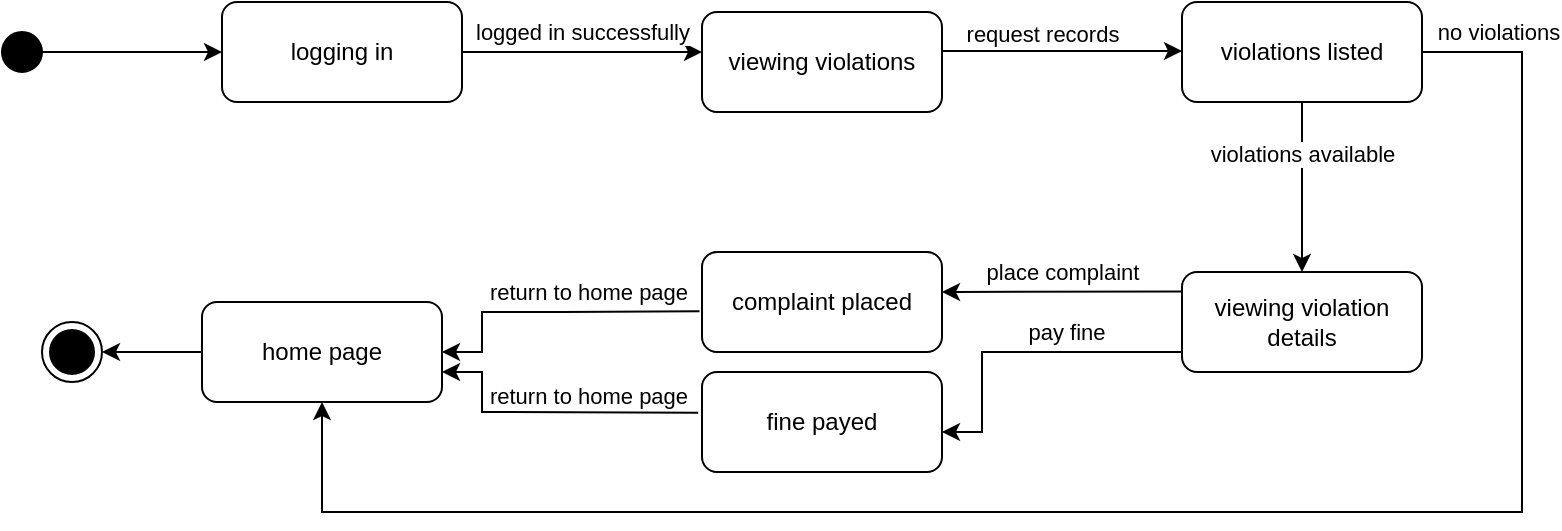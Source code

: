 <mxfile version="20.8.23" type="github" pages="3">
  <diagram name="Student" id="xHp4eKEVADgUohLVxKDE">
    <mxGraphModel dx="794" dy="427" grid="1" gridSize="10" guides="1" tooltips="1" connect="1" arrows="1" fold="1" page="1" pageScale="1" pageWidth="850" pageHeight="1100" math="0" shadow="0">
      <root>
        <mxCell id="0" />
        <mxCell id="1" parent="0" />
        <mxCell id="fRoc2haszYNnfgWTT0E0-3" value="" style="ellipse;whiteSpace=wrap;html=1;aspect=fixed;strokeColor=#000000;fillColor=#000000;" parent="1" vertex="1">
          <mxGeometry x="50" y="175" width="20" height="20" as="geometry" />
        </mxCell>
        <mxCell id="fRoc2haszYNnfgWTT0E0-4" value="" style="endArrow=classic;html=1;rounded=0;exitX=1;exitY=0.5;exitDx=0;exitDy=0;" parent="1" source="fRoc2haszYNnfgWTT0E0-3" edge="1">
          <mxGeometry width="50" height="50" relative="1" as="geometry">
            <mxPoint x="80" y="155" as="sourcePoint" />
            <mxPoint x="160" y="185" as="targetPoint" />
          </mxGeometry>
        </mxCell>
        <mxCell id="fRoc2haszYNnfgWTT0E0-6" value="logging in" style="rounded=1;whiteSpace=wrap;html=1;strokeColor=#000000;fillColor=#FFFFFF;" parent="1" vertex="1">
          <mxGeometry x="160" y="160" width="120" height="50" as="geometry" />
        </mxCell>
        <mxCell id="fRoc2haszYNnfgWTT0E0-9" value="" style="endArrow=classic;html=1;rounded=0;" parent="1" edge="1">
          <mxGeometry width="50" height="50" relative="1" as="geometry">
            <mxPoint x="280" y="185" as="sourcePoint" />
            <mxPoint x="400" y="185" as="targetPoint" />
          </mxGeometry>
        </mxCell>
        <mxCell id="fRoc2haszYNnfgWTT0E0-11" value="logged in successfully" style="edgeLabel;html=1;align=center;verticalAlign=middle;resizable=0;points=[];" parent="fRoc2haszYNnfgWTT0E0-9" vertex="1" connectable="0">
          <mxGeometry x="-0.189" y="-2" relative="1" as="geometry">
            <mxPoint x="11" y="-12" as="offset" />
          </mxGeometry>
        </mxCell>
        <mxCell id="fRoc2haszYNnfgWTT0E0-10" value="viewing violations" style="rounded=1;whiteSpace=wrap;html=1;strokeColor=#000000;fillColor=#FFFFFF;" parent="1" vertex="1">
          <mxGeometry x="400" y="165" width="120" height="50" as="geometry" />
        </mxCell>
        <mxCell id="fRoc2haszYNnfgWTT0E0-12" value="violations listed" style="rounded=1;whiteSpace=wrap;html=1;strokeColor=#000000;fillColor=#FFFFFF;" parent="1" vertex="1">
          <mxGeometry x="640" y="160" width="120" height="50" as="geometry" />
        </mxCell>
        <mxCell id="fRoc2haszYNnfgWTT0E0-13" value="" style="endArrow=classic;html=1;rounded=0;exitX=1;exitY=0.5;exitDx=0;exitDy=0;" parent="1" edge="1">
          <mxGeometry width="50" height="50" relative="1" as="geometry">
            <mxPoint x="520" y="184.5" as="sourcePoint" />
            <mxPoint x="640" y="184.5" as="targetPoint" />
          </mxGeometry>
        </mxCell>
        <mxCell id="fRoc2haszYNnfgWTT0E0-14" value="request records" style="edgeLabel;html=1;align=center;verticalAlign=middle;resizable=0;points=[];" parent="fRoc2haszYNnfgWTT0E0-13" vertex="1" connectable="0">
          <mxGeometry x="-0.189" y="-2" relative="1" as="geometry">
            <mxPoint x="1" y="-11" as="offset" />
          </mxGeometry>
        </mxCell>
        <mxCell id="fRoc2haszYNnfgWTT0E0-15" value="" style="endArrow=classic;html=1;rounded=0;entryX=0.5;entryY=0;entryDx=0;entryDy=0;exitX=0.5;exitY=1;exitDx=0;exitDy=0;" parent="1" target="fRoc2haszYNnfgWTT0E0-19" edge="1">
          <mxGeometry width="50" height="50" relative="1" as="geometry">
            <mxPoint x="700" y="210" as="sourcePoint" />
            <mxPoint x="700" y="275" as="targetPoint" />
            <Array as="points">
              <mxPoint x="700" y="245" />
            </Array>
          </mxGeometry>
        </mxCell>
        <mxCell id="fRoc2haszYNnfgWTT0E0-24" value="violations available" style="edgeLabel;html=1;align=center;verticalAlign=middle;resizable=0;points=[];" parent="fRoc2haszYNnfgWTT0E0-15" vertex="1" connectable="0">
          <mxGeometry x="-0.589" relative="1" as="geometry">
            <mxPoint y="8" as="offset" />
          </mxGeometry>
        </mxCell>
        <mxCell id="fRoc2haszYNnfgWTT0E0-19" value="viewing violation details" style="rounded=1;whiteSpace=wrap;html=1;strokeColor=#000000;fillColor=#FFFFFF;" parent="1" vertex="1">
          <mxGeometry x="640" y="295" width="120" height="50" as="geometry" />
        </mxCell>
        <mxCell id="fRoc2haszYNnfgWTT0E0-20" value="" style="endArrow=classic;html=1;rounded=0;entryX=0.5;entryY=1;entryDx=0;entryDy=0;" parent="1" target="fRoc2haszYNnfgWTT0E0-32" edge="1">
          <mxGeometry width="50" height="50" relative="1" as="geometry">
            <mxPoint x="760" y="185" as="sourcePoint" />
            <mxPoint x="210" y="415" as="targetPoint" />
            <Array as="points">
              <mxPoint x="810" y="185" />
              <mxPoint x="810" y="415" />
              <mxPoint x="210" y="415" />
            </Array>
          </mxGeometry>
        </mxCell>
        <mxCell id="fRoc2haszYNnfgWTT0E0-23" value="no violations" style="edgeLabel;html=1;align=center;verticalAlign=middle;resizable=0;points=[];" parent="fRoc2haszYNnfgWTT0E0-20" vertex="1" connectable="0">
          <mxGeometry x="-0.134" y="1" relative="1" as="geometry">
            <mxPoint x="113" y="-241" as="offset" />
          </mxGeometry>
        </mxCell>
        <mxCell id="fRoc2haszYNnfgWTT0E0-26" value="" style="endArrow=classic;html=1;rounded=0;exitX=-0.004;exitY=0.195;exitDx=0;exitDy=0;exitPerimeter=0;" parent="1" source="fRoc2haszYNnfgWTT0E0-19" edge="1">
          <mxGeometry width="50" height="50" relative="1" as="geometry">
            <mxPoint x="530" y="345" as="sourcePoint" />
            <mxPoint x="520" y="305" as="targetPoint" />
          </mxGeometry>
        </mxCell>
        <mxCell id="fRoc2haszYNnfgWTT0E0-30" value="place complaint" style="edgeLabel;html=1;align=center;verticalAlign=middle;resizable=0;points=[];" parent="fRoc2haszYNnfgWTT0E0-26" vertex="1" connectable="0">
          <mxGeometry x="0.388" relative="1" as="geometry">
            <mxPoint x="23" y="-10" as="offset" />
          </mxGeometry>
        </mxCell>
        <mxCell id="fRoc2haszYNnfgWTT0E0-27" value="" style="endArrow=classic;html=1;rounded=0;exitX=-0.004;exitY=0.195;exitDx=0;exitDy=0;exitPerimeter=0;" parent="1" edge="1">
          <mxGeometry width="50" height="50" relative="1" as="geometry">
            <mxPoint x="640" y="335" as="sourcePoint" />
            <mxPoint x="520" y="375" as="targetPoint" />
            <Array as="points">
              <mxPoint x="540" y="335" />
              <mxPoint x="540" y="375" />
            </Array>
          </mxGeometry>
        </mxCell>
        <mxCell id="fRoc2haszYNnfgWTT0E0-31" value="pay fine" style="edgeLabel;html=1;align=center;verticalAlign=middle;resizable=0;points=[];" parent="fRoc2haszYNnfgWTT0E0-27" vertex="1" connectable="0">
          <mxGeometry x="-0.276" y="1" relative="1" as="geometry">
            <mxPoint y="-11" as="offset" />
          </mxGeometry>
        </mxCell>
        <mxCell id="fRoc2haszYNnfgWTT0E0-28" value="complaint placed" style="rounded=1;whiteSpace=wrap;html=1;strokeColor=#000000;fillColor=#FFFFFF;" parent="1" vertex="1">
          <mxGeometry x="400" y="285" width="120" height="50" as="geometry" />
        </mxCell>
        <mxCell id="fRoc2haszYNnfgWTT0E0-29" value="fine payed" style="rounded=1;whiteSpace=wrap;html=1;strokeColor=#000000;fillColor=#FFFFFF;" parent="1" vertex="1">
          <mxGeometry x="400" y="345" width="120" height="50" as="geometry" />
        </mxCell>
        <mxCell id="fRoc2haszYNnfgWTT0E0-46" style="edgeStyle=orthogonalEdgeStyle;rounded=0;orthogonalLoop=1;jettySize=auto;html=1;exitX=0;exitY=0.5;exitDx=0;exitDy=0;entryX=1;entryY=0.5;entryDx=0;entryDy=0;" parent="1" source="fRoc2haszYNnfgWTT0E0-32" target="fRoc2haszYNnfgWTT0E0-44" edge="1">
          <mxGeometry relative="1" as="geometry" />
        </mxCell>
        <mxCell id="fRoc2haszYNnfgWTT0E0-32" value="home page" style="rounded=1;whiteSpace=wrap;html=1;strokeColor=#000000;fillColor=#FFFFFF;" parent="1" vertex="1">
          <mxGeometry x="150" y="310" width="120" height="50" as="geometry" />
        </mxCell>
        <mxCell id="fRoc2haszYNnfgWTT0E0-34" value="" style="endArrow=classic;html=1;rounded=0;exitX=-0.01;exitY=0.593;exitDx=0;exitDy=0;exitPerimeter=0;entryX=1;entryY=0.5;entryDx=0;entryDy=0;" parent="1" source="fRoc2haszYNnfgWTT0E0-28" target="fRoc2haszYNnfgWTT0E0-32" edge="1">
          <mxGeometry width="50" height="50" relative="1" as="geometry">
            <mxPoint x="400" y="310" as="sourcePoint" />
            <mxPoint x="270" y="325" as="targetPoint" />
            <Array as="points">
              <mxPoint x="330" y="315" />
              <mxPoint x="290" y="315" />
              <mxPoint x="290" y="335" />
            </Array>
          </mxGeometry>
        </mxCell>
        <mxCell id="fRoc2haszYNnfgWTT0E0-36" value="return to home page" style="edgeLabel;html=1;align=center;verticalAlign=middle;resizable=0;points=[];" parent="fRoc2haszYNnfgWTT0E0-34" vertex="1" connectable="0">
          <mxGeometry x="-0.25" relative="1" as="geometry">
            <mxPoint y="-10" as="offset" />
          </mxGeometry>
        </mxCell>
        <mxCell id="fRoc2haszYNnfgWTT0E0-35" value="" style="endArrow=classic;html=1;rounded=0;exitX=-0.016;exitY=0.407;exitDx=0;exitDy=0;exitPerimeter=0;" parent="1" source="fRoc2haszYNnfgWTT0E0-29" edge="1">
          <mxGeometry width="50" height="50" relative="1" as="geometry">
            <mxPoint x="330" y="365" as="sourcePoint" />
            <mxPoint x="270" y="345" as="targetPoint" />
            <Array as="points">
              <mxPoint x="290" y="365" />
              <mxPoint x="290" y="345" />
            </Array>
          </mxGeometry>
        </mxCell>
        <mxCell id="fRoc2haszYNnfgWTT0E0-37" value="return to home page" style="edgeLabel;html=1;align=center;verticalAlign=middle;resizable=0;points=[];" parent="1" vertex="1" connectable="0">
          <mxGeometry x="350.001" y="355.0" as="geometry">
            <mxPoint x="-7" y="2" as="offset" />
          </mxGeometry>
        </mxCell>
        <mxCell id="fRoc2haszYNnfgWTT0E0-44" value="" style="ellipse;html=1;shape=endState;fillColor=#000000;strokeColor=#000000;" parent="1" vertex="1">
          <mxGeometry x="70" y="320" width="30" height="30" as="geometry" />
        </mxCell>
      </root>
    </mxGraphModel>
  </diagram>
  <diagram id="siV5poKvYHx-7XxYmPiU" name="Administration">
    <mxGraphModel dx="794" dy="427" grid="1" gridSize="10" guides="1" tooltips="1" connect="1" arrows="1" fold="1" page="1" pageScale="1" pageWidth="850" pageHeight="1100" math="0" shadow="0">
      <root>
        <mxCell id="0" />
        <mxCell id="1" parent="0" />
        <mxCell id="j0-5fjYTV6vIs_cNOh5p-1" value="" style="ellipse;whiteSpace=wrap;html=1;aspect=fixed;strokeColor=#000000;fillColor=#000000;" parent="1" vertex="1">
          <mxGeometry x="55" y="245" width="20" height="20" as="geometry" />
        </mxCell>
        <mxCell id="j0-5fjYTV6vIs_cNOh5p-2" value="" style="endArrow=classic;html=1;rounded=0;exitX=1;exitY=0.5;exitDx=0;exitDy=0;" parent="1" source="j0-5fjYTV6vIs_cNOh5p-1" edge="1">
          <mxGeometry width="50" height="50" relative="1" as="geometry">
            <mxPoint x="85" y="225" as="sourcePoint" />
            <mxPoint x="165" y="255" as="targetPoint" />
          </mxGeometry>
        </mxCell>
        <mxCell id="j0-5fjYTV6vIs_cNOh5p-3" value="logging in" style="rounded=1;whiteSpace=wrap;html=1;strokeColor=#000000;fillColor=#FFFFFF;" parent="1" vertex="1">
          <mxGeometry x="165" y="230" width="120" height="50" as="geometry" />
        </mxCell>
        <mxCell id="j0-5fjYTV6vIs_cNOh5p-4" value="" style="endArrow=classic;html=1;rounded=0;" parent="1" edge="1">
          <mxGeometry width="50" height="50" relative="1" as="geometry">
            <mxPoint x="285" y="255" as="sourcePoint" />
            <mxPoint x="405" y="255" as="targetPoint" />
          </mxGeometry>
        </mxCell>
        <mxCell id="j0-5fjYTV6vIs_cNOh5p-5" value="logged in successfully" style="edgeLabel;html=1;align=center;verticalAlign=middle;resizable=0;points=[];" parent="j0-5fjYTV6vIs_cNOh5p-4" vertex="1" connectable="0">
          <mxGeometry x="-0.189" y="-2" relative="1" as="geometry">
            <mxPoint x="6" y="-12" as="offset" />
          </mxGeometry>
        </mxCell>
        <mxCell id="j0-5fjYTV6vIs_cNOh5p-6" value="viewing violations" style="rounded=1;whiteSpace=wrap;html=1;strokeColor=#000000;fillColor=#FFFFFF;" parent="1" vertex="1">
          <mxGeometry x="405" y="235" width="120" height="50" as="geometry" />
        </mxCell>
        <mxCell id="j0-5fjYTV6vIs_cNOh5p-7" value="violations listed" style="rounded=1;whiteSpace=wrap;html=1;strokeColor=#000000;fillColor=#FFFFFF;" parent="1" vertex="1">
          <mxGeometry x="645" y="230" width="120" height="50" as="geometry" />
        </mxCell>
        <mxCell id="j0-5fjYTV6vIs_cNOh5p-8" value="" style="endArrow=classic;html=1;rounded=0;exitX=1;exitY=0.5;exitDx=0;exitDy=0;" parent="1" edge="1">
          <mxGeometry width="50" height="50" relative="1" as="geometry">
            <mxPoint x="525" y="254.5" as="sourcePoint" />
            <mxPoint x="645" y="254.5" as="targetPoint" />
          </mxGeometry>
        </mxCell>
        <mxCell id="j0-5fjYTV6vIs_cNOh5p-9" value="request records" style="edgeLabel;html=1;align=center;verticalAlign=middle;resizable=0;points=[];" parent="j0-5fjYTV6vIs_cNOh5p-8" vertex="1" connectable="0">
          <mxGeometry x="-0.189" y="-2" relative="1" as="geometry">
            <mxPoint x="1" y="-11" as="offset" />
          </mxGeometry>
        </mxCell>
        <mxCell id="j0-5fjYTV6vIs_cNOh5p-10" value="" style="endArrow=classic;html=1;rounded=0;entryX=0.5;entryY=0;entryDx=0;entryDy=0;exitX=0.5;exitY=1;exitDx=0;exitDy=0;" parent="1" target="j0-5fjYTV6vIs_cNOh5p-12" edge="1">
          <mxGeometry width="50" height="50" relative="1" as="geometry">
            <mxPoint x="705" y="280" as="sourcePoint" />
            <mxPoint x="705" y="345" as="targetPoint" />
            <Array as="points">
              <mxPoint x="705" y="315" />
            </Array>
          </mxGeometry>
        </mxCell>
        <mxCell id="j0-5fjYTV6vIs_cNOh5p-11" value="violations available" style="edgeLabel;html=1;align=center;verticalAlign=middle;resizable=0;points=[];" parent="j0-5fjYTV6vIs_cNOh5p-10" vertex="1" connectable="0">
          <mxGeometry x="-0.589" relative="1" as="geometry">
            <mxPoint y="8" as="offset" />
          </mxGeometry>
        </mxCell>
        <mxCell id="j0-5fjYTV6vIs_cNOh5p-12" value="selecting violations" style="rounded=1;whiteSpace=wrap;html=1;strokeColor=#000000;fillColor=#FFFFFF;" parent="1" vertex="1">
          <mxGeometry x="645" y="365" width="120" height="50" as="geometry" />
        </mxCell>
        <mxCell id="j0-5fjYTV6vIs_cNOh5p-13" value="" style="endArrow=classic;html=1;rounded=0;entryX=0.5;entryY=1;entryDx=0;entryDy=0;" parent="1" target="j0-5fjYTV6vIs_cNOh5p-22" edge="1">
          <mxGeometry width="50" height="50" relative="1" as="geometry">
            <mxPoint x="765" y="255" as="sourcePoint" />
            <mxPoint x="215" y="485" as="targetPoint" />
            <Array as="points">
              <mxPoint x="815" y="255" />
              <mxPoint x="815" y="485" />
              <mxPoint x="215" y="485" />
            </Array>
          </mxGeometry>
        </mxCell>
        <mxCell id="j0-5fjYTV6vIs_cNOh5p-14" value="no violations" style="edgeLabel;html=1;align=center;verticalAlign=middle;resizable=0;points=[];" parent="j0-5fjYTV6vIs_cNOh5p-13" vertex="1" connectable="0">
          <mxGeometry x="-0.134" y="1" relative="1" as="geometry">
            <mxPoint x="113" y="-241" as="offset" />
          </mxGeometry>
        </mxCell>
        <mxCell id="j0-5fjYTV6vIs_cNOh5p-15" value="" style="endArrow=classic;html=1;rounded=0;exitX=-0.004;exitY=0.195;exitDx=0;exitDy=0;exitPerimeter=0;" parent="1" source="j0-5fjYTV6vIs_cNOh5p-12" edge="1">
          <mxGeometry width="50" height="50" relative="1" as="geometry">
            <mxPoint x="535" y="415" as="sourcePoint" />
            <mxPoint x="525" y="375" as="targetPoint" />
          </mxGeometry>
        </mxCell>
        <mxCell id="j0-5fjYTV6vIs_cNOh5p-16" value="remove violation" style="edgeLabel;html=1;align=center;verticalAlign=middle;resizable=0;points=[];" parent="j0-5fjYTV6vIs_cNOh5p-15" vertex="1" connectable="0">
          <mxGeometry x="0.388" relative="1" as="geometry">
            <mxPoint x="23" y="-10" as="offset" />
          </mxGeometry>
        </mxCell>
        <mxCell id="j0-5fjYTV6vIs_cNOh5p-17" value="" style="endArrow=classic;html=1;rounded=0;exitX=-0.004;exitY=0.195;exitDx=0;exitDy=0;exitPerimeter=0;entryX=1;entryY=0.75;entryDx=0;entryDy=0;" parent="1" target="j0-5fjYTV6vIs_cNOh5p-22" edge="1">
          <mxGeometry width="50" height="50" relative="1" as="geometry">
            <mxPoint x="645" y="405" as="sourcePoint" />
            <mxPoint x="525" y="445" as="targetPoint" />
            <Array as="points">
              <mxPoint x="550" y="405" />
              <mxPoint x="550" y="418" />
            </Array>
          </mxGeometry>
        </mxCell>
        <mxCell id="j0-5fjYTV6vIs_cNOh5p-18" value="keep violation" style="edgeLabel;html=1;align=center;verticalAlign=middle;resizable=0;points=[];" parent="j0-5fjYTV6vIs_cNOh5p-17" vertex="1" connectable="0">
          <mxGeometry x="-0.276" y="1" relative="1" as="geometry">
            <mxPoint x="79" y="-6" as="offset" />
          </mxGeometry>
        </mxCell>
        <mxCell id="j0-5fjYTV6vIs_cNOh5p-19" value="violation removed" style="rounded=1;whiteSpace=wrap;html=1;strokeColor=#000000;fillColor=#FFFFFF;" parent="1" vertex="1">
          <mxGeometry x="405" y="355" width="120" height="50" as="geometry" />
        </mxCell>
        <mxCell id="j0-5fjYTV6vIs_cNOh5p-21" style="edgeStyle=orthogonalEdgeStyle;rounded=0;orthogonalLoop=1;jettySize=auto;html=1;exitX=0;exitY=0.5;exitDx=0;exitDy=0;entryX=1;entryY=0.5;entryDx=0;entryDy=0;" parent="1" source="j0-5fjYTV6vIs_cNOh5p-22" target="j0-5fjYTV6vIs_cNOh5p-27" edge="1">
          <mxGeometry relative="1" as="geometry" />
        </mxCell>
        <mxCell id="j0-5fjYTV6vIs_cNOh5p-22" value="home page" style="rounded=1;whiteSpace=wrap;html=1;strokeColor=#000000;fillColor=#FFFFFF;" parent="1" vertex="1">
          <mxGeometry x="155" y="380" width="120" height="50" as="geometry" />
        </mxCell>
        <mxCell id="j0-5fjYTV6vIs_cNOh5p-23" value="" style="endArrow=classic;html=1;rounded=0;exitX=-0.01;exitY=0.593;exitDx=0;exitDy=0;exitPerimeter=0;entryX=1;entryY=0.5;entryDx=0;entryDy=0;" parent="1" source="j0-5fjYTV6vIs_cNOh5p-19" target="j0-5fjYTV6vIs_cNOh5p-22" edge="1">
          <mxGeometry width="50" height="50" relative="1" as="geometry">
            <mxPoint x="405" y="380" as="sourcePoint" />
            <mxPoint x="275" y="395" as="targetPoint" />
            <Array as="points">
              <mxPoint x="335" y="385" />
              <mxPoint x="295" y="385" />
              <mxPoint x="295" y="405" />
            </Array>
          </mxGeometry>
        </mxCell>
        <mxCell id="j0-5fjYTV6vIs_cNOh5p-24" value="return to home page" style="edgeLabel;html=1;align=center;verticalAlign=middle;resizable=0;points=[];" parent="j0-5fjYTV6vIs_cNOh5p-23" vertex="1" connectable="0">
          <mxGeometry x="-0.25" relative="1" as="geometry">
            <mxPoint y="-10" as="offset" />
          </mxGeometry>
        </mxCell>
        <mxCell id="j0-5fjYTV6vIs_cNOh5p-27" value="" style="ellipse;html=1;shape=endState;fillColor=#000000;strokeColor=#000000;" parent="1" vertex="1">
          <mxGeometry x="75" y="390" width="30" height="30" as="geometry" />
        </mxCell>
      </root>
    </mxGraphModel>
  </diagram>
  <diagram id="r7VdVC3F84qTcqLgDquX" name="Database">
    <mxGraphModel dx="794" dy="427" grid="1" gridSize="10" guides="1" tooltips="1" connect="1" arrows="1" fold="1" page="1" pageScale="1" pageWidth="850" pageHeight="1100" math="0" shadow="0">
      <root>
        <mxCell id="0" />
        <mxCell id="1" parent="0" />
        <mxCell id="CqwAJ-F4jFBs3OPBm0cA-1" value="" style="ellipse;whiteSpace=wrap;html=1;aspect=fixed;strokeColor=#000000;fillColor=#000000;" parent="1" vertex="1">
          <mxGeometry x="20" y="115" width="20" height="20" as="geometry" />
        </mxCell>
        <mxCell id="CqwAJ-F4jFBs3OPBm0cA-2" value="" style="endArrow=classic;html=1;rounded=0;exitX=1;exitY=0.5;exitDx=0;exitDy=0;" parent="1" source="CqwAJ-F4jFBs3OPBm0cA-1" edge="1">
          <mxGeometry width="50" height="50" relative="1" as="geometry">
            <mxPoint x="50" y="95" as="sourcePoint" />
            <mxPoint x="130" y="125" as="targetPoint" />
          </mxGeometry>
        </mxCell>
        <mxCell id="CqwAJ-F4jFBs3OPBm0cA-3" value="getting a request" style="rounded=1;whiteSpace=wrap;html=1;strokeColor=#000000;fillColor=#FFFFFF;" parent="1" vertex="1">
          <mxGeometry x="130" y="100" width="120" height="50" as="geometry" />
        </mxCell>
        <mxCell id="CqwAJ-F4jFBs3OPBm0cA-4" value="" style="endArrow=classic;html=1;rounded=0;" parent="1" edge="1">
          <mxGeometry width="50" height="50" relative="1" as="geometry">
            <mxPoint x="250" y="125" as="sourcePoint" />
            <mxPoint x="370" y="125" as="targetPoint" />
          </mxGeometry>
        </mxCell>
        <mxCell id="CqwAJ-F4jFBs3OPBm0cA-5" value="accept request" style="edgeLabel;html=1;align=center;verticalAlign=middle;resizable=0;points=[];" parent="CqwAJ-F4jFBs3OPBm0cA-4" vertex="1" connectable="0">
          <mxGeometry x="-0.189" y="-2" relative="1" as="geometry">
            <mxPoint x="6" y="-12" as="offset" />
          </mxGeometry>
        </mxCell>
        <mxCell id="CqwAJ-F4jFBs3OPBm0cA-6" value="viewing request details" style="rounded=1;whiteSpace=wrap;html=1;strokeColor=#000000;fillColor=#FFFFFF;" parent="1" vertex="1">
          <mxGeometry x="370" y="105" width="120" height="50" as="geometry" />
        </mxCell>
        <mxCell id="CqwAJ-F4jFBs3OPBm0cA-7" value="" style="endArrow=classic;html=1;rounded=0;" parent="1" edge="1">
          <mxGeometry width="50" height="50" relative="1" as="geometry">
            <mxPoint x="490" y="125" as="sourcePoint" />
            <mxPoint x="610" y="125" as="targetPoint" />
          </mxGeometry>
        </mxCell>
        <mxCell id="CqwAJ-F4jFBs3OPBm0cA-8" value="Data modification" style="edgeLabel;html=1;align=center;verticalAlign=middle;resizable=0;points=[];" parent="CqwAJ-F4jFBs3OPBm0cA-7" vertex="1" connectable="0">
          <mxGeometry x="-0.189" y="-2" relative="1" as="geometry">
            <mxPoint x="6" y="-12" as="offset" />
          </mxGeometry>
        </mxCell>
        <mxCell id="CqwAJ-F4jFBs3OPBm0cA-9" value="Modifying data" style="rounded=1;whiteSpace=wrap;html=1;strokeColor=#000000;fillColor=#FFFFFF;" parent="1" vertex="1">
          <mxGeometry x="610" y="105" width="120" height="50" as="geometry" />
        </mxCell>
        <mxCell id="CqwAJ-F4jFBs3OPBm0cA-10" value="" style="endArrow=classic;html=1;rounded=0;exitX=0.75;exitY=1;exitDx=0;exitDy=0;entryX=0;entryY=0.5;entryDx=0;entryDy=0;" parent="1" source="CqwAJ-F4jFBs3OPBm0cA-6" target="CqwAJ-F4jFBs3OPBm0cA-12" edge="1">
          <mxGeometry width="50" height="50" relative="1" as="geometry">
            <mxPoint x="390" y="190" as="sourcePoint" />
            <mxPoint x="510" y="190" as="targetPoint" />
            <Array as="points">
              <mxPoint x="460" y="205" />
            </Array>
          </mxGeometry>
        </mxCell>
        <mxCell id="CqwAJ-F4jFBs3OPBm0cA-11" value="Data send" style="edgeLabel;html=1;align=center;verticalAlign=middle;resizable=0;points=[];" parent="CqwAJ-F4jFBs3OPBm0cA-10" vertex="1" connectable="0">
          <mxGeometry x="-0.189" y="-2" relative="1" as="geometry">
            <mxPoint x="69" y="-12" as="offset" />
          </mxGeometry>
        </mxCell>
        <mxCell id="CqwAJ-F4jFBs3OPBm0cA-12" value="Sending data" style="rounded=1;whiteSpace=wrap;html=1;strokeColor=#000000;fillColor=#FFFFFF;" parent="1" vertex="1">
          <mxGeometry x="610" y="180" width="120" height="50" as="geometry" />
        </mxCell>
        <mxCell id="CqwAJ-F4jFBs3OPBm0cA-16" value="Confiriming creditials" style="rounded=1;whiteSpace=wrap;html=1;strokeColor=#000000;fillColor=#FFFFFF;" parent="1" vertex="1">
          <mxGeometry x="610" y="250" width="120" height="50" as="geometry" />
        </mxCell>
        <mxCell id="CqwAJ-F4jFBs3OPBm0cA-17" value="" style="endArrow=classic;html=1;rounded=0;exitX=0.25;exitY=1;exitDx=0;exitDy=0;entryX=0;entryY=0.5;entryDx=0;entryDy=0;" parent="1" source="CqwAJ-F4jFBs3OPBm0cA-6" target="CqwAJ-F4jFBs3OPBm0cA-16" edge="1">
          <mxGeometry width="50" height="50" relative="1" as="geometry">
            <mxPoint x="360" y="100" as="sourcePoint" />
            <mxPoint x="410" y="50" as="targetPoint" />
            <Array as="points">
              <mxPoint x="400" y="275" />
            </Array>
          </mxGeometry>
        </mxCell>
        <mxCell id="CqwAJ-F4jFBs3OPBm0cA-18" value="Credintials confirmation" style="edgeLabel;html=1;align=center;verticalAlign=middle;resizable=0;points=[];" parent="CqwAJ-F4jFBs3OPBm0cA-17" vertex="1" connectable="0">
          <mxGeometry x="0.275" y="-2" relative="1" as="geometry">
            <mxPoint x="40" y="-17" as="offset" />
          </mxGeometry>
        </mxCell>
        <mxCell id="CqwAJ-F4jFBs3OPBm0cA-19" value="" style="endArrow=classic;html=1;rounded=0;exitX=1;exitY=0.5;exitDx=0;exitDy=0;entryX=1;entryY=0.75;entryDx=0;entryDy=0;" parent="1" source="CqwAJ-F4jFBs3OPBm0cA-9" target="WkpOFZgFemJpOSgkd3hh-1" edge="1">
          <mxGeometry width="50" height="50" relative="1" as="geometry">
            <mxPoint x="780" y="220" as="sourcePoint" />
            <mxPoint x="540" y="500" as="targetPoint" />
            <Array as="points">
              <mxPoint x="820" y="130" />
              <mxPoint x="820" y="348" />
            </Array>
          </mxGeometry>
        </mxCell>
        <mxCell id="FZxQhWo-d1Zk3M2vVftT-3" value="Data is modified" style="edgeLabel;html=1;align=center;verticalAlign=middle;resizable=0;points=[];" parent="CqwAJ-F4jFBs3OPBm0cA-19" vertex="1" connectable="0">
          <mxGeometry x="-0.899" y="-2" relative="1" as="geometry">
            <mxPoint x="4" y="-17" as="offset" />
          </mxGeometry>
        </mxCell>
        <mxCell id="CqwAJ-F4jFBs3OPBm0cA-20" value="" style="endArrow=classic;html=1;rounded=0;entryX=1;entryY=0.5;entryDx=0;entryDy=0;exitX=1;exitY=0.5;exitDx=0;exitDy=0;" parent="1" source="CqwAJ-F4jFBs3OPBm0cA-12" target="WkpOFZgFemJpOSgkd3hh-1" edge="1">
          <mxGeometry width="50" height="50" relative="1" as="geometry">
            <mxPoint x="733" y="200" as="sourcePoint" />
            <mxPoint x="540" y="420" as="targetPoint" />
            <Array as="points">
              <mxPoint x="800" y="205" />
              <mxPoint x="800" y="335" />
            </Array>
          </mxGeometry>
        </mxCell>
        <mxCell id="FZxQhWo-d1Zk3M2vVftT-4" value="Data is sent" style="edgeLabel;html=1;align=center;verticalAlign=middle;resizable=0;points=[];" parent="CqwAJ-F4jFBs3OPBm0cA-20" vertex="1" connectable="0">
          <mxGeometry x="-0.946" y="2" relative="1" as="geometry">
            <mxPoint x="14" y="-13" as="offset" />
          </mxGeometry>
        </mxCell>
        <mxCell id="CqwAJ-F4jFBs3OPBm0cA-22" value="" style="endArrow=classic;html=1;rounded=0;exitX=1;exitY=0.5;exitDx=0;exitDy=0;entryX=1;entryY=0.25;entryDx=0;entryDy=0;" parent="1" source="CqwAJ-F4jFBs3OPBm0cA-16" target="WkpOFZgFemJpOSgkd3hh-1" edge="1">
          <mxGeometry width="50" height="50" relative="1" as="geometry">
            <mxPoint x="490" y="370" as="sourcePoint" />
            <mxPoint x="541.32" y="349.3" as="targetPoint" />
            <Array as="points">
              <mxPoint x="780" y="275" />
              <mxPoint x="780" y="323" />
            </Array>
          </mxGeometry>
        </mxCell>
        <mxCell id="FZxQhWo-d1Zk3M2vVftT-5" value="Credintials are cofirmed" style="edgeLabel;html=1;align=center;verticalAlign=middle;resizable=0;points=[];" parent="CqwAJ-F4jFBs3OPBm0cA-22" vertex="1" connectable="0">
          <mxGeometry x="-0.931" y="1" relative="1" as="geometry">
            <mxPoint x="-26" y="36" as="offset" />
          </mxGeometry>
        </mxCell>
        <mxCell id="WkpOFZgFemJpOSgkd3hh-1" value="waiting for request" style="rounded=1;whiteSpace=wrap;html=1;strokeColor=#000000;fillColor=#FFFFFF;" parent="1" vertex="1">
          <mxGeometry x="300" y="310" width="120" height="50" as="geometry" />
        </mxCell>
        <mxCell id="FZxQhWo-d1Zk3M2vVftT-1" style="edgeStyle=orthogonalEdgeStyle;rounded=0;orthogonalLoop=1;jettySize=auto;html=1;exitX=0;exitY=0.5;exitDx=0;exitDy=0;entryX=1;entryY=0.5;entryDx=0;entryDy=0;" parent="1" target="FZxQhWo-d1Zk3M2vVftT-2" edge="1">
          <mxGeometry relative="1" as="geometry">
            <mxPoint x="300" y="335" as="sourcePoint" />
          </mxGeometry>
        </mxCell>
        <mxCell id="FZxQhWo-d1Zk3M2vVftT-2" value="" style="ellipse;html=1;shape=endState;fillColor=#000000;strokeColor=#000000;" parent="1" vertex="1">
          <mxGeometry x="220" y="320" width="30" height="30" as="geometry" />
        </mxCell>
      </root>
    </mxGraphModel>
  </diagram>
</mxfile>
